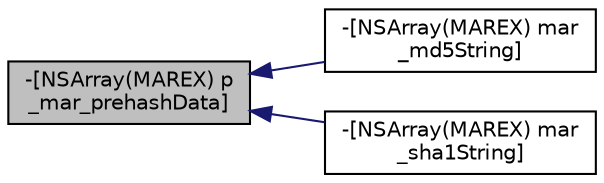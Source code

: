 digraph "-[NSArray(MAREX) p_mar_prehashData]"
{
  edge [fontname="Helvetica",fontsize="10",labelfontname="Helvetica",labelfontsize="10"];
  node [fontname="Helvetica",fontsize="10",shape=record];
  rankdir="LR";
  Node19 [label="-[NSArray(MAREX) p\l_mar_prehashData]",height=0.2,width=0.4,color="black", fillcolor="grey75", style="filled", fontcolor="black"];
  Node19 -> Node20 [dir="back",color="midnightblue",fontsize="10",style="solid",fontname="Helvetica"];
  Node20 [label="-[NSArray(MAREX) mar\l_md5String]",height=0.2,width=0.4,color="black", fillcolor="white", style="filled",URL="$category_n_s_array_07_m_a_r_e_x_08.html#abae762adf6698d51e984c8e2e2229a9f"];
  Node19 -> Node21 [dir="back",color="midnightblue",fontsize="10",style="solid",fontname="Helvetica"];
  Node21 [label="-[NSArray(MAREX) mar\l_sha1String]",height=0.2,width=0.4,color="black", fillcolor="white", style="filled",URL="$category_n_s_array_07_m_a_r_e_x_08.html#a9e145349ba83bc7ba5630b34c5045987"];
}
